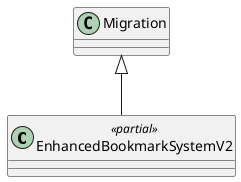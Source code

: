 @startuml
class EnhancedBookmarkSystemV2 <<partial>> {
}
Migration <|-- EnhancedBookmarkSystemV2
@enduml
